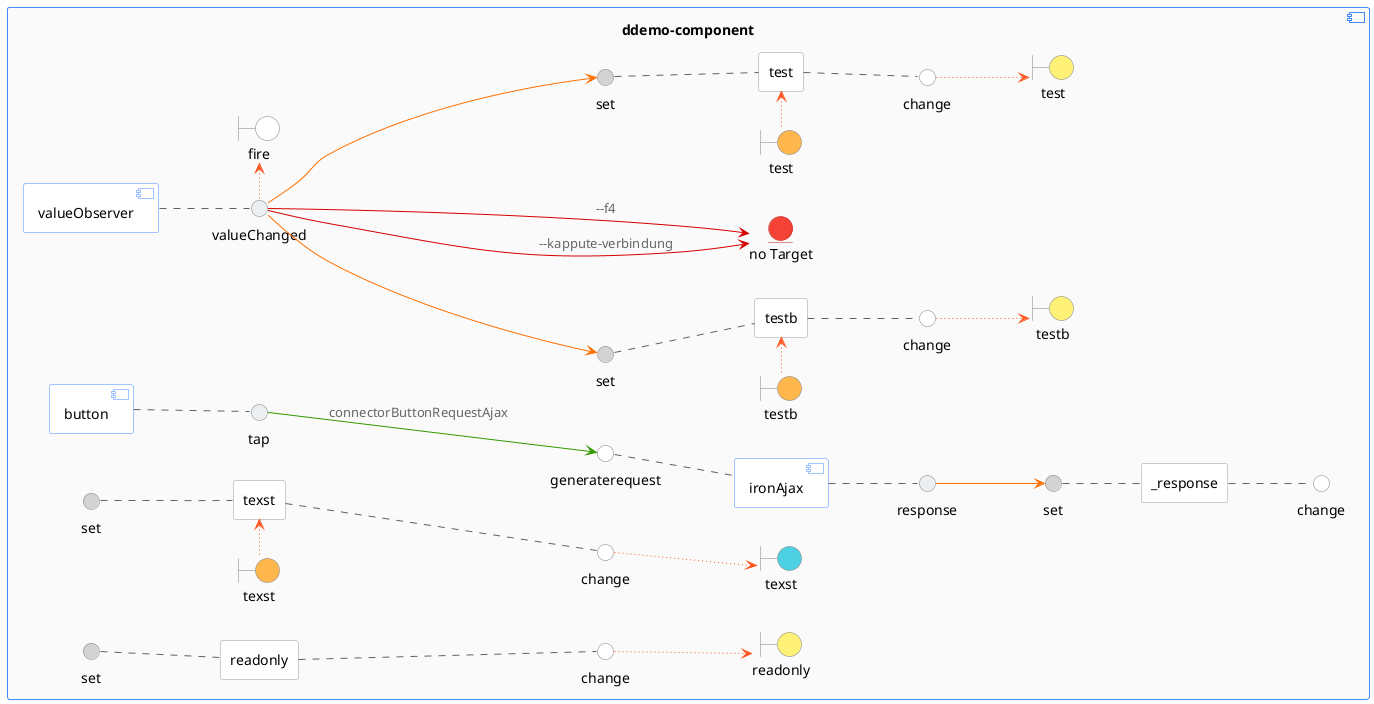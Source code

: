﻿@startuml
left to right direction
 skinparam interface {
backgroundColor lightgrey
borderColor grey
}
skinparam boundary {
backgroundColor lightgrey
borderColor grey
}
skinparam entity {
backgroundColor #f44336
borderColor #b71c1c
}
skinparam component {
ArrowColor #339900
ArrowFontColor #666666
borderColor #448AFF
}
skinparam agent {
ArrowFontColor #666666
borderColor #999999
}
component "ddemo-component" #FAFAFA{
agent _response as valueelement_response #white
interface set as interfaceValueelement_responseSet
interface change as interfaceValueelement_responseChange #white
interfaceValueelement_responseSet .. valueelement_response #616161
valueelement_response .. interfaceValueelement_responseChange #616161
component ironAjax #white
boundary "fire" as fireFire #white
component valueObserver #white
agent testb as valueelementtestb #white
interface set as interfaceValueelementtestbSet
interface change as interfaceValueelementtestbChange #white
interfaceValueelementtestbSet .. valueelementtestb #616161
valueelementtestb .. interfaceValueelementtestbChange #616161
boundary "testb" as boundaryValueelementtestbIn #FFB74D
boundaryValueelementtestbIn ~> valueelementtestb #FF5722
boundary "testb" as boundaryValueelementtestbOut #FFF176
interfaceValueelementtestbChange ~~> boundaryValueelementtestbOut #FF5722
agent test as valueelementtest #white
interface set as interfaceValueelementtestSet
interface change as interfaceValueelementtestChange #white
interfaceValueelementtestSet .. valueelementtest #616161
valueelementtest .. interfaceValueelementtestChange #616161
boundary "test" as boundaryValueelementtestIn #FFB74D
boundaryValueelementtestIn ~> valueelementtest #FF5722
boundary "test" as boundaryValueelementtestOut #FFF176
interfaceValueelementtestChange ~~> boundaryValueelementtestOut #FF5722
component button #white
agent texst as valueelementtexst #white
interface set as interfaceValueelementtexstSet
interface change as interfaceValueelementtexstChange #white
interfaceValueelementtexstSet .. valueelementtexst #616161
valueelementtexst .. interfaceValueelementtexstChange #616161
boundary "texst" as boundaryValueelementtexstOut #4DD0E1
interfaceValueelementtexstChange ~~> boundaryValueelementtexstOut #FF5722
boundary "texst" as boundaryValueelementtexstIn #FFB74D
boundaryValueelementtexstIn ~> valueelementtexst #FF5722
agent readonly as valueelementreadonly #white
interface set as interfaceValueelementreadonlySet
interface change as interfaceValueelementreadonlyChange #white
interfaceValueelementreadonlySet .. valueelementreadonly #616161
valueelementreadonly .. interfaceValueelementreadonlyChange #616161
boundary "readonly" as boundaryValueelementreadonlyOut #FFF176
interfaceValueelementreadonlyChange ~~> boundaryValueelementreadonlyOut #FF5722
interface generaterequest as interfaceGeneraterequestironAjax  #white
interfaceGeneraterequestironAjax .. ironAjax #616161
interface response as interfaceResponseironAjax #ECEFF1
ironAjax .. interfaceResponseironAjax #616161
interfaceResponseironAjax --> interfaceValueelement_responseSet #FF6F00
interface valueChanged as interfaceValueChangedvalueObserver #ECEFF1
valueObserver .. interfaceValueChangedvalueObserver #616161
interfaceValueChangedvalueObserver ~> fireFire #FF5722
interfaceValueChangedvalueObserver --> interfaceValueelementtestbSet #FF6F00
interfaceValueChangedvalueObserver --> interfaceValueelementtestSet #FF6F00
interface tap as interfaceTapbutton #ECEFF1
button .. interfaceTapbutton #616161
entity "no Target" as XXXXXnirvanaXXXXX
interfaceValueChangedvalueObserver --->  XXXXXnirvanaXXXXX  #d50000 :--f4
interfaceValueChangedvalueObserver --->  XXXXXnirvanaXXXXX  #d50000 :--kappute-verbindung
interfaceTapbutton --> interfaceGeneraterequestironAjax :connectorButtonRequestAjax
}
@enduml
